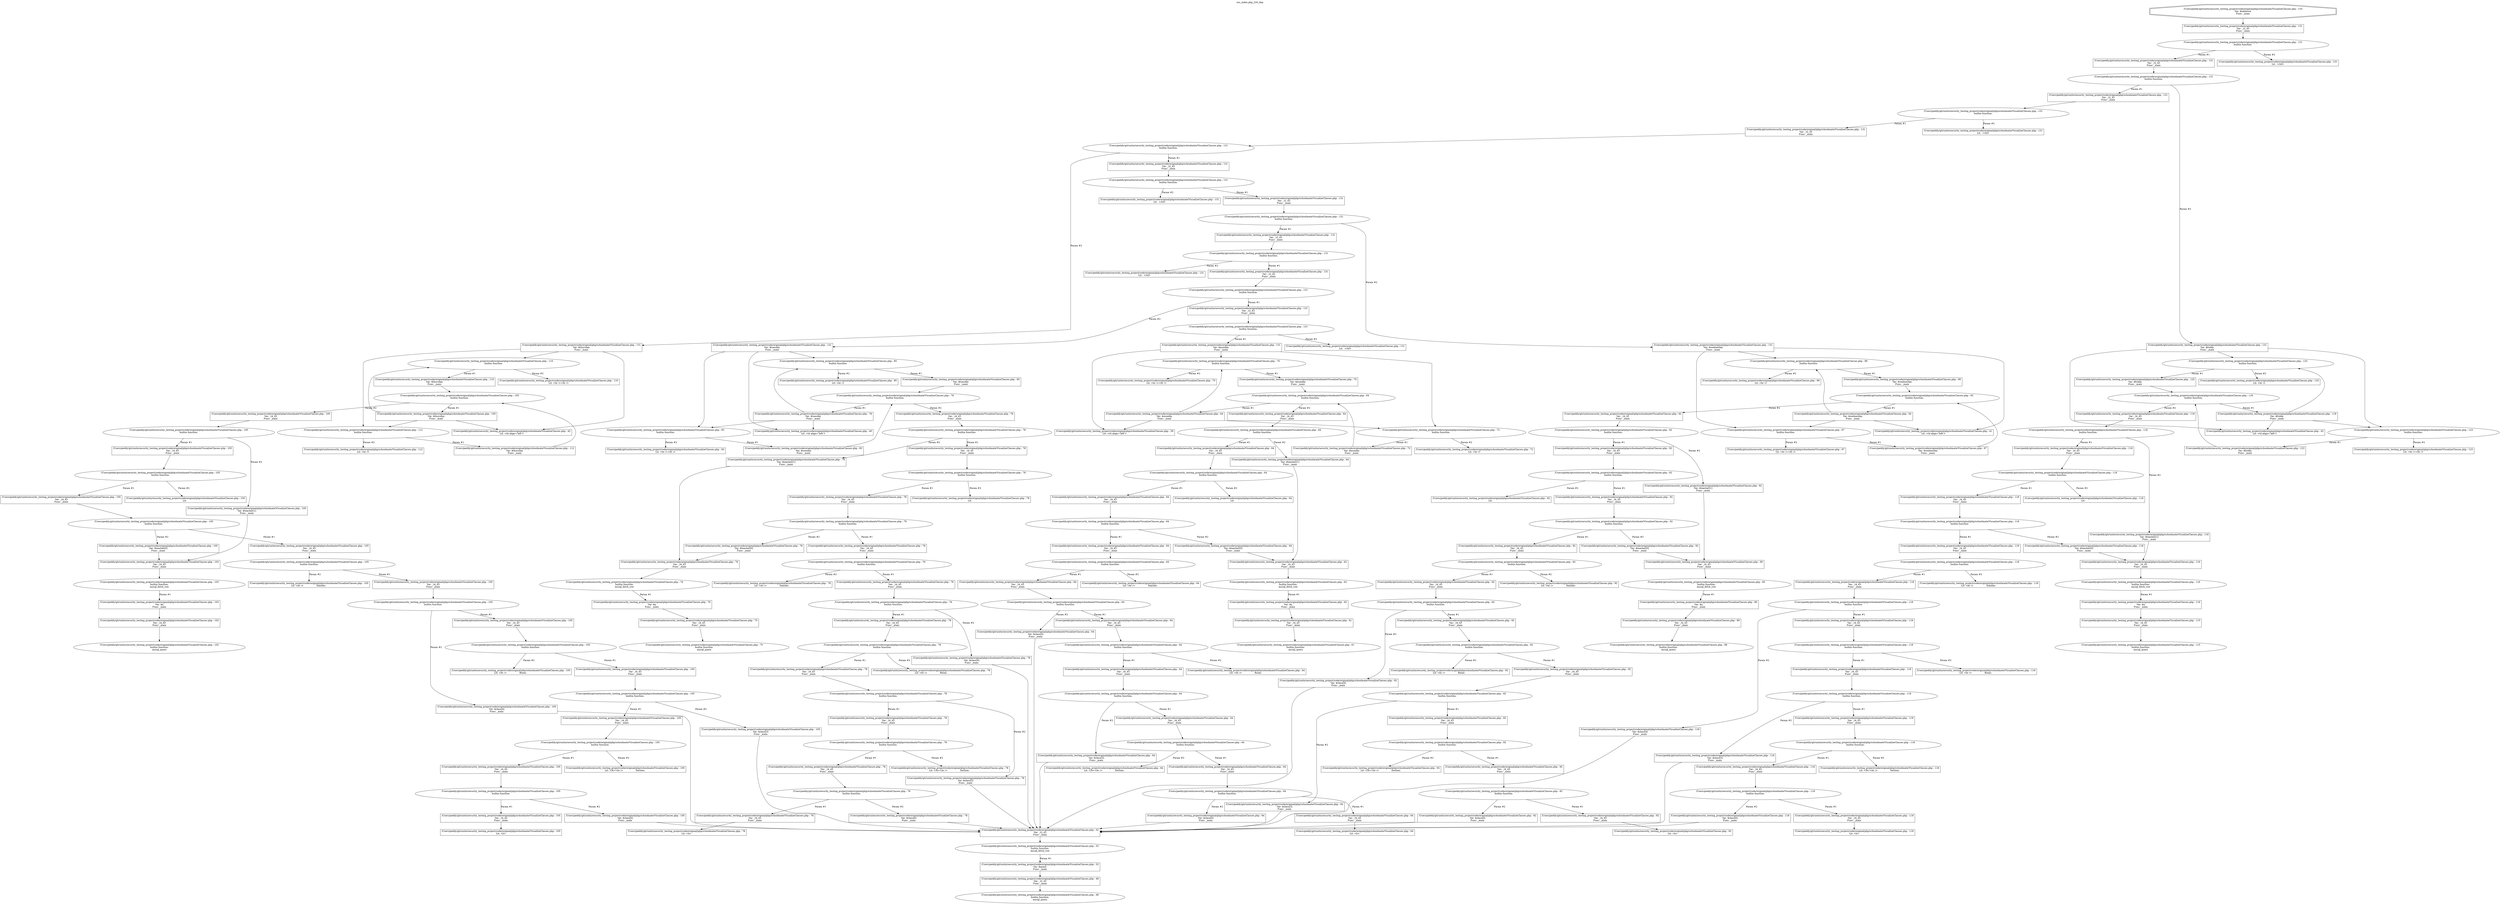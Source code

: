 digraph cfg {
  label="xss_index.php_220_dep";
  labelloc=t;
  n1 [shape=doubleoctagon, label="/Users/peddy/git/unitn/security_testing_project/code/original/php/schoolmate/VisualizeClasses.php : 133\nVar: $tablerow\nFunc: _main\n"];
  n2 [shape=box, label="/Users/peddy/git/unitn/security_testing_project/code/original/php/schoolmate/VisualizeClasses.php : 131\nVar: _t2_43\nFunc: _main\n"];
  n3 [shape=ellipse, label="/Users/peddy/git/unitn/security_testing_project/code/original/php/schoolmate/VisualizeClasses.php : 131\nbuiltin function:\n.\n"];
  n4 [shape=box, label="/Users/peddy/git/unitn/security_testing_project/code/original/php/schoolmate/VisualizeClasses.php : 131\nVar: _t2_43\nFunc: _main\n"];
  n5 [shape=ellipse, label="/Users/peddy/git/unitn/security_testing_project/code/original/php/schoolmate/VisualizeClasses.php : 131\nbuiltin function:\n.\n"];
  n6 [shape=box, label="/Users/peddy/git/unitn/security_testing_project/code/original/php/schoolmate/VisualizeClasses.php : 131\nVar: _t2_43\nFunc: _main\n"];
  n7 [shape=ellipse, label="/Users/peddy/git/unitn/security_testing_project/code/original/php/schoolmate/VisualizeClasses.php : 131\nbuiltin function:\n.\n"];
  n8 [shape=box, label="/Users/peddy/git/unitn/security_testing_project/code/original/php/schoolmate/VisualizeClasses.php : 131\nVar: _t2_43\nFunc: _main\n"];
  n9 [shape=ellipse, label="/Users/peddy/git/unitn/security_testing_project/code/original/php/schoolmate/VisualizeClasses.php : 131\nbuiltin function:\n.\n"];
  n10 [shape=box, label="/Users/peddy/git/unitn/security_testing_project/code/original/php/schoolmate/VisualizeClasses.php : 131\nVar: _t2_43\nFunc: _main\n"];
  n11 [shape=ellipse, label="/Users/peddy/git/unitn/security_testing_project/code/original/php/schoolmate/VisualizeClasses.php : 131\nbuiltin function:\n.\n"];
  n12 [shape=box, label="/Users/peddy/git/unitn/security_testing_project/code/original/php/schoolmate/VisualizeClasses.php : 131\nVar: _t2_43\nFunc: _main\n"];
  n13 [shape=ellipse, label="/Users/peddy/git/unitn/security_testing_project/code/original/php/schoolmate/VisualizeClasses.php : 131\nbuiltin function:\n.\n"];
  n14 [shape=box, label="/Users/peddy/git/unitn/security_testing_project/code/original/php/schoolmate/VisualizeClasses.php : 131\nVar: _t2_43\nFunc: _main\n"];
  n15 [shape=ellipse, label="/Users/peddy/git/unitn/security_testing_project/code/original/php/schoolmate/VisualizeClasses.php : 131\nbuiltin function:\n.\n"];
  n16 [shape=box, label="/Users/peddy/git/unitn/security_testing_project/code/original/php/schoolmate/VisualizeClasses.php : 131\nVar: _t2_43\nFunc: _main\n"];
  n17 [shape=ellipse, label="/Users/peddy/git/unitn/security_testing_project/code/original/php/schoolmate/VisualizeClasses.php : 131\nbuiltin function:\n.\n"];
  n18 [shape=box, label="/Users/peddy/git/unitn/security_testing_project/code/original/php/schoolmate/VisualizeClasses.php : 131\nVar: _t2_43\nFunc: _main\n"];
  n19 [shape=ellipse, label="/Users/peddy/git/unitn/security_testing_project/code/original/php/schoolmate/VisualizeClasses.php : 131\nbuiltin function:\n.\n"];
  n20 [shape=box, label="/Users/peddy/git/unitn/security_testing_project/code/original/php/schoolmate/VisualizeClasses.php : 131\nVar: $monday\nFunc: _main\n"];
  n21 [shape=ellipse, label="/Users/peddy/git/unitn/security_testing_project/code/original/php/schoolmate/VisualizeClasses.php : 70\nbuiltin function:\n.\n"];
  n22 [shape=box, label="/Users/peddy/git/unitn/security_testing_project/code/original/php/schoolmate/VisualizeClasses.php : 70\nVar: $monday\nFunc: _main\n"];
  n23 [shape=ellipse, label="/Users/peddy/git/unitn/security_testing_project/code/original/php/schoolmate/VisualizeClasses.php : 64\nbuiltin function:\n.\n"];
  n24 [shape=box, label="/Users/peddy/git/unitn/security_testing_project/code/original/php/schoolmate/VisualizeClasses.php : 64\nVar: $monday\nFunc: _main\n"];
  n25 [shape=box, label="/Users/peddy/git/unitn/security_testing_project/code/original/php/schoolmate/VisualizeClasses.php : 39\nLit: <td align='left'>\n"];
  n26 [shape=ellipse, label="/Users/peddy/git/unitn/security_testing_project/code/original/php/schoolmate/VisualizeClasses.php : 72\nbuiltin function:\n.\n"];
  n27 [shape=box, label="/Users/peddy/git/unitn/security_testing_project/code/original/php/schoolmate/VisualizeClasses.php : 72\nVar: $monday\nFunc: _main\n"];
  n28 [shape=box, label="/Users/peddy/git/unitn/security_testing_project/code/original/php/schoolmate/VisualizeClasses.php : 72\nLit: <br />\n"];
  n29 [shape=box, label="/Users/peddy/git/unitn/security_testing_project/code/original/php/schoolmate/VisualizeClasses.php : 64\nVar: _t4_43\nFunc: _main\n"];
  n30 [shape=ellipse, label="/Users/peddy/git/unitn/security_testing_project/code/original/php/schoolmate/VisualizeClasses.php : 64\nbuiltin function:\n.\n"];
  n31 [shape=box, label="/Users/peddy/git/unitn/security_testing_project/code/original/php/schoolmate/VisualizeClasses.php : 64\nVar: _t4_43\nFunc: _main\n"];
  n32 [shape=ellipse, label="/Users/peddy/git/unitn/security_testing_project/code/original/php/schoolmate/VisualizeClasses.php : 64\nbuiltin function:\n.\n"];
  n33 [shape=box, label="/Users/peddy/git/unitn/security_testing_project/code/original/php/schoolmate/VisualizeClasses.php : 64\nVar: _t4_43\nFunc: _main\n"];
  n34 [shape=ellipse, label="/Users/peddy/git/unitn/security_testing_project/code/original/php/schoolmate/VisualizeClasses.php : 64\nbuiltin function:\n.\n"];
  n35 [shape=box, label="/Users/peddy/git/unitn/security_testing_project/code/original/php/schoolmate/VisualizeClasses.php : 64\nVar: _t4_43\nFunc: _main\n"];
  n36 [shape=ellipse, label="/Users/peddy/git/unitn/security_testing_project/code/original/php/schoolmate/VisualizeClasses.php : 64\nbuiltin function:\n.\n"];
  n37 [shape=box, label="/Users/peddy/git/unitn/security_testing_project/code/original/php/schoolmate/VisualizeClasses.php : 64\nVar: _t4_43\nFunc: _main\n"];
  n38 [shape=ellipse, label="/Users/peddy/git/unitn/security_testing_project/code/original/php/schoolmate/VisualizeClasses.php : 64\nbuiltin function:\n.\n"];
  n39 [shape=box, label="/Users/peddy/git/unitn/security_testing_project/code/original/php/schoolmate/VisualizeClasses.php : 64\nVar: _t4_43\nFunc: _main\n"];
  n40 [shape=ellipse, label="/Users/peddy/git/unitn/security_testing_project/code/original/php/schoolmate/VisualizeClasses.php : 64\nbuiltin function:\n.\n"];
  n41 [shape=box, label="/Users/peddy/git/unitn/security_testing_project/code/original/php/schoolmate/VisualizeClasses.php : 64\nVar: _t4_43\nFunc: _main\n"];
  n42 [shape=ellipse, label="/Users/peddy/git/unitn/security_testing_project/code/original/php/schoolmate/VisualizeClasses.php : 64\nbuiltin function:\n.\n"];
  n43 [shape=box, label="/Users/peddy/git/unitn/security_testing_project/code/original/php/schoolmate/VisualizeClasses.php : 64\nVar: _t4_43\nFunc: _main\n"];
  n44 [shape=ellipse, label="/Users/peddy/git/unitn/security_testing_project/code/original/php/schoolmate/VisualizeClasses.php : 64\nbuiltin function:\n.\n"];
  n45 [shape=box, label="/Users/peddy/git/unitn/security_testing_project/code/original/php/schoolmate/VisualizeClasses.php : 64\nVar: _t4_43\nFunc: _main\n"];
  n46 [shape=ellipse, label="/Users/peddy/git/unitn/security_testing_project/code/original/php/schoolmate/VisualizeClasses.php : 64\nbuiltin function:\n.\n"];
  n47 [shape=box, label="/Users/peddy/git/unitn/security_testing_project/code/original/php/schoolmate/VisualizeClasses.php : 64\nVar: _t4_43\nFunc: _main\n"];
  n48 [shape=box, label="/Users/peddy/git/unitn/security_testing_project/code/original/php/schoolmate/VisualizeClasses.php : 64\nLit: <b>\n"];
  n49 [shape=box, label="/Users/peddy/git/unitn/security_testing_project/code/original/php/schoolmate/VisualizeClasses.php : 64\nVar: $class[0]\nFunc: _main\n"];
  n50 [shape=box, label="/Users/peddy/git/unitn/security_testing_project/code/original/php/schoolmate/VisualizeClasses.php : 52\nVar: _t2_43\nFunc: _main\n"];
  n51 [shape=ellipse, label="/Users/peddy/git/unitn/security_testing_project/code/original/php/schoolmate/VisualizeClasses.php : 52\nbuiltin function:\nmysql_fetch_row\n"];
  n52 [shape=box, label="/Users/peddy/git/unitn/security_testing_project/code/original/php/schoolmate/VisualizeClasses.php : 52\nVar: $query\nFunc: _main\n"];
  n53 [shape=box, label="/Users/peddy/git/unitn/security_testing_project/code/original/php/schoolmate/VisualizeClasses.php : 49\nVar: _t3_43\nFunc: _main\n"];
  n54 [shape=ellipse, label="/Users/peddy/git/unitn/security_testing_project/code/original/php/schoolmate/VisualizeClasses.php : 49\nbuiltin function:\nmysql_query\n"];
  n55 [shape=box, label="/Users/peddy/git/unitn/security_testing_project/code/original/php/schoolmate/VisualizeClasses.php : 64\nLit: </b><br />		   Section: \n"];
  n56 [shape=box, label="/Users/peddy/git/unitn/security_testing_project/code/original/php/schoolmate/VisualizeClasses.php : 64\nVar: $class[3]\nFunc: _main\n"];
  n57 [shape=box, label="/Users/peddy/git/unitn/security_testing_project/code/original/php/schoolmate/VisualizeClasses.php : 64\nLit: <br />		   Room: \n"];
  n58 [shape=box, label="/Users/peddy/git/unitn/security_testing_project/code/original/php/schoolmate/VisualizeClasses.php : 64\nVar: $class[4]\nFunc: _main\n"];
  n59 [shape=box, label="/Users/peddy/git/unitn/security_testing_project/code/original/php/schoolmate/VisualizeClasses.php : 64\nLit: <br />		   Teacher: \n"];
  n60 [shape=box, label="/Users/peddy/git/unitn/security_testing_project/code/original/php/schoolmate/VisualizeClasses.php : 64\nVar: $teacher[0]\nFunc: _main\n"];
  n61 [shape=box, label="/Users/peddy/git/unitn/security_testing_project/code/original/php/schoolmate/VisualizeClasses.php : 62\nVar: _t4_43\nFunc: _main\n"];
  n62 [shape=ellipse, label="/Users/peddy/git/unitn/security_testing_project/code/original/php/schoolmate/VisualizeClasses.php : 62\nbuiltin function:\nmysql_fetch_row\n"];
  n63 [shape=box, label="/Users/peddy/git/unitn/security_testing_project/code/original/php/schoolmate/VisualizeClasses.php : 62\nVar: $q\nFunc: _main\n"];
  n64 [shape=box, label="/Users/peddy/git/unitn/security_testing_project/code/original/php/schoolmate/VisualizeClasses.php : 61\nVar: _t4_43\nFunc: _main\n"];
  n65 [shape=ellipse, label="/Users/peddy/git/unitn/security_testing_project/code/original/php/schoolmate/VisualizeClasses.php : 61\nbuiltin function:\nmysql_query\n"];
  n66 [shape=box, label="/Users/peddy/git/unitn/security_testing_project/code/original/php/schoolmate/VisualizeClasses.php : 64\nLit:  \n"];
  n67 [shape=box, label="/Users/peddy/git/unitn/security_testing_project/code/original/php/schoolmate/VisualizeClasses.php : 64\nVar: $teacher[1]\nFunc: _main\n"];
  n68 [shape=box, label="/Users/peddy/git/unitn/security_testing_project/code/original/php/schoolmate/VisualizeClasses.php : 70\nLit: <br /><br />\n"];
  n69 [shape=box, label="/Users/peddy/git/unitn/security_testing_project/code/original/php/schoolmate/VisualizeClasses.php : 131\nLit: &nbsp;</td>\n"];
  n70 [shape=box, label="/Users/peddy/git/unitn/security_testing_project/code/original/php/schoolmate/VisualizeClasses.php : 131\nVar: $tuesday\nFunc: _main\n"];
  n71 [shape=ellipse, label="/Users/peddy/git/unitn/security_testing_project/code/original/php/schoolmate/VisualizeClasses.php : 85\nbuiltin function:\n.\n"];
  n72 [shape=box, label="/Users/peddy/git/unitn/security_testing_project/code/original/php/schoolmate/VisualizeClasses.php : 85\nVar: $tuesday\nFunc: _main\n"];
  n73 [shape=ellipse, label="/Users/peddy/git/unitn/security_testing_project/code/original/php/schoolmate/VisualizeClasses.php : 78\nbuiltin function:\n.\n"];
  n74 [shape=box, label="/Users/peddy/git/unitn/security_testing_project/code/original/php/schoolmate/VisualizeClasses.php : 78\nVar: $tuesday\nFunc: _main\n"];
  n75 [shape=ellipse, label="/Users/peddy/git/unitn/security_testing_project/code/original/php/schoolmate/VisualizeClasses.php : 83\nbuiltin function:\n.\n"];
  n76 [shape=box, label="/Users/peddy/git/unitn/security_testing_project/code/original/php/schoolmate/VisualizeClasses.php : 83\nVar: $tuesday\nFunc: _main\n"];
  n77 [shape=box, label="/Users/peddy/git/unitn/security_testing_project/code/original/php/schoolmate/VisualizeClasses.php : 83\nLit: <br /><br />\n"];
  n78 [shape=box, label="/Users/peddy/git/unitn/security_testing_project/code/original/php/schoolmate/VisualizeClasses.php : 40\nLit: <td align='left'>\n"];
  n79 [shape=box, label="/Users/peddy/git/unitn/security_testing_project/code/original/php/schoolmate/VisualizeClasses.php : 78\nVar: _t4_43\nFunc: _main\n"];
  n80 [shape=ellipse, label="/Users/peddy/git/unitn/security_testing_project/code/original/php/schoolmate/VisualizeClasses.php : 78\nbuiltin function:\n.\n"];
  n81 [shape=box, label="/Users/peddy/git/unitn/security_testing_project/code/original/php/schoolmate/VisualizeClasses.php : 78\nVar: _t4_43\nFunc: _main\n"];
  n82 [shape=ellipse, label="/Users/peddy/git/unitn/security_testing_project/code/original/php/schoolmate/VisualizeClasses.php : 78\nbuiltin function:\n.\n"];
  n83 [shape=box, label="/Users/peddy/git/unitn/security_testing_project/code/original/php/schoolmate/VisualizeClasses.php : 78\nVar: _t4_43\nFunc: _main\n"];
  n84 [shape=ellipse, label="/Users/peddy/git/unitn/security_testing_project/code/original/php/schoolmate/VisualizeClasses.php : 78\nbuiltin function:\n.\n"];
  n85 [shape=box, label="/Users/peddy/git/unitn/security_testing_project/code/original/php/schoolmate/VisualizeClasses.php : 78\nVar: _t4_43\nFunc: _main\n"];
  n86 [shape=ellipse, label="/Users/peddy/git/unitn/security_testing_project/code/original/php/schoolmate/VisualizeClasses.php : 78\nbuiltin function:\n.\n"];
  n87 [shape=box, label="/Users/peddy/git/unitn/security_testing_project/code/original/php/schoolmate/VisualizeClasses.php : 78\nVar: _t4_43\nFunc: _main\n"];
  n88 [shape=ellipse, label="/Users/peddy/git/unitn/security_testing_project/code/original/php/schoolmate/VisualizeClasses.php : 78\nbuiltin function:\n.\n"];
  n89 [shape=box, label="/Users/peddy/git/unitn/security_testing_project/code/original/php/schoolmate/VisualizeClasses.php : 78\nVar: _t4_43\nFunc: _main\n"];
  n90 [shape=ellipse, label="/Users/peddy/git/unitn/security_testing_project/code/original/php/schoolmate/VisualizeClasses.php : 78\nbuiltin function:\n.\n"];
  n91 [shape=box, label="/Users/peddy/git/unitn/security_testing_project/code/original/php/schoolmate/VisualizeClasses.php : 78\nVar: _t4_43\nFunc: _main\n"];
  n92 [shape=ellipse, label="/Users/peddy/git/unitn/security_testing_project/code/original/php/schoolmate/VisualizeClasses.php : 78\nbuiltin function:\n.\n"];
  n93 [shape=box, label="/Users/peddy/git/unitn/security_testing_project/code/original/php/schoolmate/VisualizeClasses.php : 78\nVar: _t4_43\nFunc: _main\n"];
  n94 [shape=ellipse, label="/Users/peddy/git/unitn/security_testing_project/code/original/php/schoolmate/VisualizeClasses.php : 78\nbuiltin function:\n.\n"];
  n95 [shape=box, label="/Users/peddy/git/unitn/security_testing_project/code/original/php/schoolmate/VisualizeClasses.php : 78\nVar: _t4_43\nFunc: _main\n"];
  n96 [shape=ellipse, label="/Users/peddy/git/unitn/security_testing_project/code/original/php/schoolmate/VisualizeClasses.php : 78\nbuiltin function:\n.\n"];
  n97 [shape=box, label="/Users/peddy/git/unitn/security_testing_project/code/original/php/schoolmate/VisualizeClasses.php : 78\nVar: _t4_43\nFunc: _main\n"];
  n98 [shape=box, label="/Users/peddy/git/unitn/security_testing_project/code/original/php/schoolmate/VisualizeClasses.php : 78\nLit: <b>\n"];
  n99 [shape=box, label="/Users/peddy/git/unitn/security_testing_project/code/original/php/schoolmate/VisualizeClasses.php : 78\nVar: $class[0]\nFunc: _main\n"];
  n100 [shape=box, label="/Users/peddy/git/unitn/security_testing_project/code/original/php/schoolmate/VisualizeClasses.php : 78\nLit: </b><br />		   Section: \n"];
  n101 [shape=box, label="/Users/peddy/git/unitn/security_testing_project/code/original/php/schoolmate/VisualizeClasses.php : 78\nVar: $class[3]\nFunc: _main\n"];
  n102 [shape=box, label="/Users/peddy/git/unitn/security_testing_project/code/original/php/schoolmate/VisualizeClasses.php : 78\nLit: <br />		   Room: \n"];
  n103 [shape=box, label="/Users/peddy/git/unitn/security_testing_project/code/original/php/schoolmate/VisualizeClasses.php : 78\nVar: $class[4]\nFunc: _main\n"];
  n104 [shape=box, label="/Users/peddy/git/unitn/security_testing_project/code/original/php/schoolmate/VisualizeClasses.php : 78\nLit: <br />		   Teacher: \n"];
  n105 [shape=box, label="/Users/peddy/git/unitn/security_testing_project/code/original/php/schoolmate/VisualizeClasses.php : 78\nVar: $teacher[0]\nFunc: _main\n"];
  n106 [shape=box, label="/Users/peddy/git/unitn/security_testing_project/code/original/php/schoolmate/VisualizeClasses.php : 76\nVar: _t4_43\nFunc: _main\n"];
  n107 [shape=ellipse, label="/Users/peddy/git/unitn/security_testing_project/code/original/php/schoolmate/VisualizeClasses.php : 76\nbuiltin function:\nmysql_fetch_row\n"];
  n108 [shape=box, label="/Users/peddy/git/unitn/security_testing_project/code/original/php/schoolmate/VisualizeClasses.php : 76\nVar: $q\nFunc: _main\n"];
  n109 [shape=box, label="/Users/peddy/git/unitn/security_testing_project/code/original/php/schoolmate/VisualizeClasses.php : 75\nVar: _t4_43\nFunc: _main\n"];
  n110 [shape=ellipse, label="/Users/peddy/git/unitn/security_testing_project/code/original/php/schoolmate/VisualizeClasses.php : 75\nbuiltin function:\nmysql_query\n"];
  n111 [shape=box, label="/Users/peddy/git/unitn/security_testing_project/code/original/php/schoolmate/VisualizeClasses.php : 78\nLit:  \n"];
  n112 [shape=box, label="/Users/peddy/git/unitn/security_testing_project/code/original/php/schoolmate/VisualizeClasses.php : 78\nVar: $teacher[1]\nFunc: _main\n"];
  n113 [shape=box, label="/Users/peddy/git/unitn/security_testing_project/code/original/php/schoolmate/VisualizeClasses.php : 85\nLit: <br />\n"];
  n114 [shape=box, label="/Users/peddy/git/unitn/security_testing_project/code/original/php/schoolmate/VisualizeClasses.php : 131\nLit: &nbsp;</td>\n"];
  n115 [shape=box, label="/Users/peddy/git/unitn/security_testing_project/code/original/php/schoolmate/VisualizeClasses.php : 131\nVar: $wednesday\nFunc: _main\n"];
  n116 [shape=ellipse, label="/Users/peddy/git/unitn/security_testing_project/code/original/php/schoolmate/VisualizeClasses.php : 99\nbuiltin function:\n.\n"];
  n117 [shape=box, label="/Users/peddy/git/unitn/security_testing_project/code/original/php/schoolmate/VisualizeClasses.php : 99\nVar: $wednesday\nFunc: _main\n"];
  n118 [shape=ellipse, label="/Users/peddy/git/unitn/security_testing_project/code/original/php/schoolmate/VisualizeClasses.php : 92\nbuiltin function:\n.\n"];
  n119 [shape=box, label="/Users/peddy/git/unitn/security_testing_project/code/original/php/schoolmate/VisualizeClasses.php : 92\nVar: $wednesday\nFunc: _main\n"];
  n120 [shape=box, label="/Users/peddy/git/unitn/security_testing_project/code/original/php/schoolmate/VisualizeClasses.php : 41\nLit: <td align='left'>\n"];
  n121 [shape=ellipse, label="/Users/peddy/git/unitn/security_testing_project/code/original/php/schoolmate/VisualizeClasses.php : 97\nbuiltin function:\n.\n"];
  n122 [shape=box, label="/Users/peddy/git/unitn/security_testing_project/code/original/php/schoolmate/VisualizeClasses.php : 97\nVar: $wednesday\nFunc: _main\n"];
  n123 [shape=box, label="/Users/peddy/git/unitn/security_testing_project/code/original/php/schoolmate/VisualizeClasses.php : 97\nLit: <br /><br />\n"];
  n124 [shape=box, label="/Users/peddy/git/unitn/security_testing_project/code/original/php/schoolmate/VisualizeClasses.php : 92\nVar: _t4_43\nFunc: _main\n"];
  n125 [shape=ellipse, label="/Users/peddy/git/unitn/security_testing_project/code/original/php/schoolmate/VisualizeClasses.php : 92\nbuiltin function:\n.\n"];
  n126 [shape=box, label="/Users/peddy/git/unitn/security_testing_project/code/original/php/schoolmate/VisualizeClasses.php : 92\nVar: _t4_43\nFunc: _main\n"];
  n127 [shape=ellipse, label="/Users/peddy/git/unitn/security_testing_project/code/original/php/schoolmate/VisualizeClasses.php : 92\nbuiltin function:\n.\n"];
  n128 [shape=box, label="/Users/peddy/git/unitn/security_testing_project/code/original/php/schoolmate/VisualizeClasses.php : 92\nVar: _t4_43\nFunc: _main\n"];
  n129 [shape=ellipse, label="/Users/peddy/git/unitn/security_testing_project/code/original/php/schoolmate/VisualizeClasses.php : 92\nbuiltin function:\n.\n"];
  n130 [shape=box, label="/Users/peddy/git/unitn/security_testing_project/code/original/php/schoolmate/VisualizeClasses.php : 92\nVar: _t4_43\nFunc: _main\n"];
  n131 [shape=ellipse, label="/Users/peddy/git/unitn/security_testing_project/code/original/php/schoolmate/VisualizeClasses.php : 92\nbuiltin function:\n.\n"];
  n132 [shape=box, label="/Users/peddy/git/unitn/security_testing_project/code/original/php/schoolmate/VisualizeClasses.php : 92\nVar: _t4_43\nFunc: _main\n"];
  n133 [shape=ellipse, label="/Users/peddy/git/unitn/security_testing_project/code/original/php/schoolmate/VisualizeClasses.php : 92\nbuiltin function:\n.\n"];
  n134 [shape=box, label="/Users/peddy/git/unitn/security_testing_project/code/original/php/schoolmate/VisualizeClasses.php : 92\nVar: _t4_43\nFunc: _main\n"];
  n135 [shape=ellipse, label="/Users/peddy/git/unitn/security_testing_project/code/original/php/schoolmate/VisualizeClasses.php : 92\nbuiltin function:\n.\n"];
  n136 [shape=box, label="/Users/peddy/git/unitn/security_testing_project/code/original/php/schoolmate/VisualizeClasses.php : 92\nVar: _t4_43\nFunc: _main\n"];
  n137 [shape=ellipse, label="/Users/peddy/git/unitn/security_testing_project/code/original/php/schoolmate/VisualizeClasses.php : 92\nbuiltin function:\n.\n"];
  n138 [shape=box, label="/Users/peddy/git/unitn/security_testing_project/code/original/php/schoolmate/VisualizeClasses.php : 92\nVar: _t4_43\nFunc: _main\n"];
  n139 [shape=ellipse, label="/Users/peddy/git/unitn/security_testing_project/code/original/php/schoolmate/VisualizeClasses.php : 92\nbuiltin function:\n.\n"];
  n140 [shape=box, label="/Users/peddy/git/unitn/security_testing_project/code/original/php/schoolmate/VisualizeClasses.php : 92\nVar: _t4_43\nFunc: _main\n"];
  n141 [shape=ellipse, label="/Users/peddy/git/unitn/security_testing_project/code/original/php/schoolmate/VisualizeClasses.php : 92\nbuiltin function:\n.\n"];
  n142 [shape=box, label="/Users/peddy/git/unitn/security_testing_project/code/original/php/schoolmate/VisualizeClasses.php : 92\nVar: _t4_43\nFunc: _main\n"];
  n143 [shape=box, label="/Users/peddy/git/unitn/security_testing_project/code/original/php/schoolmate/VisualizeClasses.php : 92\nLit: <b>\n"];
  n144 [shape=box, label="/Users/peddy/git/unitn/security_testing_project/code/original/php/schoolmate/VisualizeClasses.php : 92\nVar: $class[0]\nFunc: _main\n"];
  n145 [shape=box, label="/Users/peddy/git/unitn/security_testing_project/code/original/php/schoolmate/VisualizeClasses.php : 92\nLit: </b><br />		   Section: \n"];
  n146 [shape=box, label="/Users/peddy/git/unitn/security_testing_project/code/original/php/schoolmate/VisualizeClasses.php : 92\nVar: $class[3]\nFunc: _main\n"];
  n147 [shape=box, label="/Users/peddy/git/unitn/security_testing_project/code/original/php/schoolmate/VisualizeClasses.php : 92\nLit: <br />		   Room: \n"];
  n148 [shape=box, label="/Users/peddy/git/unitn/security_testing_project/code/original/php/schoolmate/VisualizeClasses.php : 92\nVar: $class[4]\nFunc: _main\n"];
  n149 [shape=box, label="/Users/peddy/git/unitn/security_testing_project/code/original/php/schoolmate/VisualizeClasses.php : 92\nLit: <br />		   Teacher: \n"];
  n150 [shape=box, label="/Users/peddy/git/unitn/security_testing_project/code/original/php/schoolmate/VisualizeClasses.php : 92\nVar: $teacher[0]\nFunc: _main\n"];
  n151 [shape=box, label="/Users/peddy/git/unitn/security_testing_project/code/original/php/schoolmate/VisualizeClasses.php : 90\nVar: _t4_43\nFunc: _main\n"];
  n152 [shape=ellipse, label="/Users/peddy/git/unitn/security_testing_project/code/original/php/schoolmate/VisualizeClasses.php : 90\nbuiltin function:\nmysql_fetch_row\n"];
  n153 [shape=box, label="/Users/peddy/git/unitn/security_testing_project/code/original/php/schoolmate/VisualizeClasses.php : 90\nVar: $q\nFunc: _main\n"];
  n154 [shape=box, label="/Users/peddy/git/unitn/security_testing_project/code/original/php/schoolmate/VisualizeClasses.php : 89\nVar: _t4_43\nFunc: _main\n"];
  n155 [shape=ellipse, label="/Users/peddy/git/unitn/security_testing_project/code/original/php/schoolmate/VisualizeClasses.php : 89\nbuiltin function:\nmysql_query\n"];
  n156 [shape=box, label="/Users/peddy/git/unitn/security_testing_project/code/original/php/schoolmate/VisualizeClasses.php : 92\nLit:  \n"];
  n157 [shape=box, label="/Users/peddy/git/unitn/security_testing_project/code/original/php/schoolmate/VisualizeClasses.php : 92\nVar: $teacher[1]\nFunc: _main\n"];
  n158 [shape=box, label="/Users/peddy/git/unitn/security_testing_project/code/original/php/schoolmate/VisualizeClasses.php : 99\nLit: <br />\n"];
  n159 [shape=box, label="/Users/peddy/git/unitn/security_testing_project/code/original/php/schoolmate/VisualizeClasses.php : 131\nLit: &nbsp;</td>\n"];
  n160 [shape=box, label="/Users/peddy/git/unitn/security_testing_project/code/original/php/schoolmate/VisualizeClasses.php : 131\nVar: $thursday\nFunc: _main\n"];
  n161 [shape=ellipse, label="/Users/peddy/git/unitn/security_testing_project/code/original/php/schoolmate/VisualizeClasses.php : 110\nbuiltin function:\n.\n"];
  n162 [shape=box, label="/Users/peddy/git/unitn/security_testing_project/code/original/php/schoolmate/VisualizeClasses.php : 110\nVar: $thursday\nFunc: _main\n"];
  n163 [shape=ellipse, label="/Users/peddy/git/unitn/security_testing_project/code/original/php/schoolmate/VisualizeClasses.php : 105\nbuiltin function:\n.\n"];
  n164 [shape=box, label="/Users/peddy/git/unitn/security_testing_project/code/original/php/schoolmate/VisualizeClasses.php : 105\nVar: $thursday\nFunc: _main\n"];
  n165 [shape=box, label="/Users/peddy/git/unitn/security_testing_project/code/original/php/schoolmate/VisualizeClasses.php : 42\nLit: <td align='left'>\n"];
  n166 [shape=ellipse, label="/Users/peddy/git/unitn/security_testing_project/code/original/php/schoolmate/VisualizeClasses.php : 112\nbuiltin function:\n.\n"];
  n167 [shape=box, label="/Users/peddy/git/unitn/security_testing_project/code/original/php/schoolmate/VisualizeClasses.php : 112\nVar: $thursday\nFunc: _main\n"];
  n168 [shape=box, label="/Users/peddy/git/unitn/security_testing_project/code/original/php/schoolmate/VisualizeClasses.php : 112\nLit: <br />\n"];
  n169 [shape=box, label="/Users/peddy/git/unitn/security_testing_project/code/original/php/schoolmate/VisualizeClasses.php : 105\nVar: _t4_43\nFunc: _main\n"];
  n170 [shape=ellipse, label="/Users/peddy/git/unitn/security_testing_project/code/original/php/schoolmate/VisualizeClasses.php : 105\nbuiltin function:\n.\n"];
  n171 [shape=box, label="/Users/peddy/git/unitn/security_testing_project/code/original/php/schoolmate/VisualizeClasses.php : 105\nVar: _t4_43\nFunc: _main\n"];
  n172 [shape=ellipse, label="/Users/peddy/git/unitn/security_testing_project/code/original/php/schoolmate/VisualizeClasses.php : 105\nbuiltin function:\n.\n"];
  n173 [shape=box, label="/Users/peddy/git/unitn/security_testing_project/code/original/php/schoolmate/VisualizeClasses.php : 105\nVar: _t4_43\nFunc: _main\n"];
  n174 [shape=ellipse, label="/Users/peddy/git/unitn/security_testing_project/code/original/php/schoolmate/VisualizeClasses.php : 105\nbuiltin function:\n.\n"];
  n175 [shape=box, label="/Users/peddy/git/unitn/security_testing_project/code/original/php/schoolmate/VisualizeClasses.php : 105\nVar: _t4_43\nFunc: _main\n"];
  n176 [shape=ellipse, label="/Users/peddy/git/unitn/security_testing_project/code/original/php/schoolmate/VisualizeClasses.php : 105\nbuiltin function:\n.\n"];
  n177 [shape=box, label="/Users/peddy/git/unitn/security_testing_project/code/original/php/schoolmate/VisualizeClasses.php : 105\nVar: _t4_43\nFunc: _main\n"];
  n178 [shape=ellipse, label="/Users/peddy/git/unitn/security_testing_project/code/original/php/schoolmate/VisualizeClasses.php : 105\nbuiltin function:\n.\n"];
  n179 [shape=box, label="/Users/peddy/git/unitn/security_testing_project/code/original/php/schoolmate/VisualizeClasses.php : 105\nVar: _t4_43\nFunc: _main\n"];
  n180 [shape=ellipse, label="/Users/peddy/git/unitn/security_testing_project/code/original/php/schoolmate/VisualizeClasses.php : 105\nbuiltin function:\n.\n"];
  n181 [shape=box, label="/Users/peddy/git/unitn/security_testing_project/code/original/php/schoolmate/VisualizeClasses.php : 105\nVar: _t4_43\nFunc: _main\n"];
  n182 [shape=ellipse, label="/Users/peddy/git/unitn/security_testing_project/code/original/php/schoolmate/VisualizeClasses.php : 105\nbuiltin function:\n.\n"];
  n183 [shape=box, label="/Users/peddy/git/unitn/security_testing_project/code/original/php/schoolmate/VisualizeClasses.php : 105\nVar: _t4_43\nFunc: _main\n"];
  n184 [shape=ellipse, label="/Users/peddy/git/unitn/security_testing_project/code/original/php/schoolmate/VisualizeClasses.php : 105\nbuiltin function:\n.\n"];
  n185 [shape=box, label="/Users/peddy/git/unitn/security_testing_project/code/original/php/schoolmate/VisualizeClasses.php : 105\nVar: _t4_43\nFunc: _main\n"];
  n186 [shape=ellipse, label="/Users/peddy/git/unitn/security_testing_project/code/original/php/schoolmate/VisualizeClasses.php : 105\nbuiltin function:\n.\n"];
  n187 [shape=box, label="/Users/peddy/git/unitn/security_testing_project/code/original/php/schoolmate/VisualizeClasses.php : 105\nVar: _t4_43\nFunc: _main\n"];
  n188 [shape=box, label="/Users/peddy/git/unitn/security_testing_project/code/original/php/schoolmate/VisualizeClasses.php : 105\nLit: <b>\n"];
  n189 [shape=box, label="/Users/peddy/git/unitn/security_testing_project/code/original/php/schoolmate/VisualizeClasses.php : 105\nVar: $class[0]\nFunc: _main\n"];
  n190 [shape=box, label="/Users/peddy/git/unitn/security_testing_project/code/original/php/schoolmate/VisualizeClasses.php : 105\nLit: </b><br />		   Section: \n"];
  n191 [shape=box, label="/Users/peddy/git/unitn/security_testing_project/code/original/php/schoolmate/VisualizeClasses.php : 105\nVar: $class[3]\nFunc: _main\n"];
  n192 [shape=box, label="/Users/peddy/git/unitn/security_testing_project/code/original/php/schoolmate/VisualizeClasses.php : 105\nLit: <br />		   Room: \n"];
  n193 [shape=box, label="/Users/peddy/git/unitn/security_testing_project/code/original/php/schoolmate/VisualizeClasses.php : 105\nVar: $class[4]\nFunc: _main\n"];
  n194 [shape=box, label="/Users/peddy/git/unitn/security_testing_project/code/original/php/schoolmate/VisualizeClasses.php : 105\nLit: <br />		   Teacher: \n"];
  n195 [shape=box, label="/Users/peddy/git/unitn/security_testing_project/code/original/php/schoolmate/VisualizeClasses.php : 105\nVar: $teacher[0]\nFunc: _main\n"];
  n196 [shape=box, label="/Users/peddy/git/unitn/security_testing_project/code/original/php/schoolmate/VisualizeClasses.php : 103\nVar: _t4_43\nFunc: _main\n"];
  n197 [shape=ellipse, label="/Users/peddy/git/unitn/security_testing_project/code/original/php/schoolmate/VisualizeClasses.php : 103\nbuiltin function:\nmysql_fetch_row\n"];
  n198 [shape=box, label="/Users/peddy/git/unitn/security_testing_project/code/original/php/schoolmate/VisualizeClasses.php : 103\nVar: $q\nFunc: _main\n"];
  n199 [shape=box, label="/Users/peddy/git/unitn/security_testing_project/code/original/php/schoolmate/VisualizeClasses.php : 102\nVar: _t4_43\nFunc: _main\n"];
  n200 [shape=ellipse, label="/Users/peddy/git/unitn/security_testing_project/code/original/php/schoolmate/VisualizeClasses.php : 102\nbuiltin function:\nmysql_query\n"];
  n201 [shape=box, label="/Users/peddy/git/unitn/security_testing_project/code/original/php/schoolmate/VisualizeClasses.php : 105\nLit:  \n"];
  n202 [shape=box, label="/Users/peddy/git/unitn/security_testing_project/code/original/php/schoolmate/VisualizeClasses.php : 105\nVar: $teacher[1]\nFunc: _main\n"];
  n203 [shape=box, label="/Users/peddy/git/unitn/security_testing_project/code/original/php/schoolmate/VisualizeClasses.php : 110\nLit: <br /><br />\n"];
  n204 [shape=box, label="/Users/peddy/git/unitn/security_testing_project/code/original/php/schoolmate/VisualizeClasses.php : 131\nLit: &nbsp;</td>\n"];
  n205 [shape=box, label="/Users/peddy/git/unitn/security_testing_project/code/original/php/schoolmate/VisualizeClasses.php : 131\nVar: $friday\nFunc: _main\n"];
  n206 [shape=box, label="/Users/peddy/git/unitn/security_testing_project/code/original/php/schoolmate/VisualizeClasses.php : 43\nLit: <td align='left'>\n"];
  n207 [shape=ellipse, label="/Users/peddy/git/unitn/security_testing_project/code/original/php/schoolmate/VisualizeClasses.php : 125\nbuiltin function:\n.\n"];
  n208 [shape=box, label="/Users/peddy/git/unitn/security_testing_project/code/original/php/schoolmate/VisualizeClasses.php : 125\nVar: $friday\nFunc: _main\n"];
  n209 [shape=ellipse, label="/Users/peddy/git/unitn/security_testing_project/code/original/php/schoolmate/VisualizeClasses.php : 118\nbuiltin function:\n.\n"];
  n210 [shape=box, label="/Users/peddy/git/unitn/security_testing_project/code/original/php/schoolmate/VisualizeClasses.php : 118\nVar: $friday\nFunc: _main\n"];
  n211 [shape=ellipse, label="/Users/peddy/git/unitn/security_testing_project/code/original/php/schoolmate/VisualizeClasses.php : 123\nbuiltin function:\n.\n"];
  n212 [shape=box, label="/Users/peddy/git/unitn/security_testing_project/code/original/php/schoolmate/VisualizeClasses.php : 123\nVar: $friday\nFunc: _main\n"];
  n213 [shape=box, label="/Users/peddy/git/unitn/security_testing_project/code/original/php/schoolmate/VisualizeClasses.php : 123\nLit: <br /><br />\n"];
  n214 [shape=box, label="/Users/peddy/git/unitn/security_testing_project/code/original/php/schoolmate/VisualizeClasses.php : 118\nVar: _t4_43\nFunc: _main\n"];
  n215 [shape=ellipse, label="/Users/peddy/git/unitn/security_testing_project/code/original/php/schoolmate/VisualizeClasses.php : 118\nbuiltin function:\n.\n"];
  n216 [shape=box, label="/Users/peddy/git/unitn/security_testing_project/code/original/php/schoolmate/VisualizeClasses.php : 118\nVar: _t4_43\nFunc: _main\n"];
  n217 [shape=ellipse, label="/Users/peddy/git/unitn/security_testing_project/code/original/php/schoolmate/VisualizeClasses.php : 118\nbuiltin function:\n.\n"];
  n218 [shape=box, label="/Users/peddy/git/unitn/security_testing_project/code/original/php/schoolmate/VisualizeClasses.php : 118\nVar: _t4_43\nFunc: _main\n"];
  n219 [shape=ellipse, label="/Users/peddy/git/unitn/security_testing_project/code/original/php/schoolmate/VisualizeClasses.php : 118\nbuiltin function:\n.\n"];
  n220 [shape=box, label="/Users/peddy/git/unitn/security_testing_project/code/original/php/schoolmate/VisualizeClasses.php : 118\nVar: _t4_43\nFunc: _main\n"];
  n221 [shape=ellipse, label="/Users/peddy/git/unitn/security_testing_project/code/original/php/schoolmate/VisualizeClasses.php : 118\nbuiltin function:\n.\n"];
  n222 [shape=box, label="/Users/peddy/git/unitn/security_testing_project/code/original/php/schoolmate/VisualizeClasses.php : 118\nVar: _t4_43\nFunc: _main\n"];
  n223 [shape=ellipse, label="/Users/peddy/git/unitn/security_testing_project/code/original/php/schoolmate/VisualizeClasses.php : 118\nbuiltin function:\n.\n"];
  n224 [shape=box, label="/Users/peddy/git/unitn/security_testing_project/code/original/php/schoolmate/VisualizeClasses.php : 118\nVar: _t4_43\nFunc: _main\n"];
  n225 [shape=ellipse, label="/Users/peddy/git/unitn/security_testing_project/code/original/php/schoolmate/VisualizeClasses.php : 118\nbuiltin function:\n.\n"];
  n226 [shape=box, label="/Users/peddy/git/unitn/security_testing_project/code/original/php/schoolmate/VisualizeClasses.php : 118\nVar: _t4_43\nFunc: _main\n"];
  n227 [shape=ellipse, label="/Users/peddy/git/unitn/security_testing_project/code/original/php/schoolmate/VisualizeClasses.php : 118\nbuiltin function:\n.\n"];
  n228 [shape=box, label="/Users/peddy/git/unitn/security_testing_project/code/original/php/schoolmate/VisualizeClasses.php : 118\nVar: _t4_43\nFunc: _main\n"];
  n229 [shape=ellipse, label="/Users/peddy/git/unitn/security_testing_project/code/original/php/schoolmate/VisualizeClasses.php : 118\nbuiltin function:\n.\n"];
  n230 [shape=box, label="/Users/peddy/git/unitn/security_testing_project/code/original/php/schoolmate/VisualizeClasses.php : 118\nVar: _t4_43\nFunc: _main\n"];
  n231 [shape=ellipse, label="/Users/peddy/git/unitn/security_testing_project/code/original/php/schoolmate/VisualizeClasses.php : 118\nbuiltin function:\n.\n"];
  n232 [shape=box, label="/Users/peddy/git/unitn/security_testing_project/code/original/php/schoolmate/VisualizeClasses.php : 118\nVar: _t4_43\nFunc: _main\n"];
  n233 [shape=box, label="/Users/peddy/git/unitn/security_testing_project/code/original/php/schoolmate/VisualizeClasses.php : 118\nLit: <b>\n"];
  n234 [shape=box, label="/Users/peddy/git/unitn/security_testing_project/code/original/php/schoolmate/VisualizeClasses.php : 118\nVar: $class[0]\nFunc: _main\n"];
  n235 [shape=box, label="/Users/peddy/git/unitn/security_testing_project/code/original/php/schoolmate/VisualizeClasses.php : 118\nLit: </b><br />		   Section: \n"];
  n236 [shape=box, label="/Users/peddy/git/unitn/security_testing_project/code/original/php/schoolmate/VisualizeClasses.php : 118\nVar: $class[3]\nFunc: _main\n"];
  n237 [shape=box, label="/Users/peddy/git/unitn/security_testing_project/code/original/php/schoolmate/VisualizeClasses.php : 118\nLit: <br />		   Room: \n"];
  n238 [shape=box, label="/Users/peddy/git/unitn/security_testing_project/code/original/php/schoolmate/VisualizeClasses.php : 118\nVar: $class[4]\nFunc: _main\n"];
  n239 [shape=box, label="/Users/peddy/git/unitn/security_testing_project/code/original/php/schoolmate/VisualizeClasses.php : 118\nLit: <br />		   Teacher: \n"];
  n240 [shape=box, label="/Users/peddy/git/unitn/security_testing_project/code/original/php/schoolmate/VisualizeClasses.php : 118\nVar: $teacher[0]\nFunc: _main\n"];
  n241 [shape=box, label="/Users/peddy/git/unitn/security_testing_project/code/original/php/schoolmate/VisualizeClasses.php : 116\nVar: _t4_43\nFunc: _main\n"];
  n242 [shape=ellipse, label="/Users/peddy/git/unitn/security_testing_project/code/original/php/schoolmate/VisualizeClasses.php : 116\nbuiltin function:\nmysql_fetch_row\n"];
  n243 [shape=box, label="/Users/peddy/git/unitn/security_testing_project/code/original/php/schoolmate/VisualizeClasses.php : 116\nVar: $q\nFunc: _main\n"];
  n244 [shape=box, label="/Users/peddy/git/unitn/security_testing_project/code/original/php/schoolmate/VisualizeClasses.php : 115\nVar: _t4_43\nFunc: _main\n"];
  n245 [shape=ellipse, label="/Users/peddy/git/unitn/security_testing_project/code/original/php/schoolmate/VisualizeClasses.php : 115\nbuiltin function:\nmysql_query\n"];
  n246 [shape=box, label="/Users/peddy/git/unitn/security_testing_project/code/original/php/schoolmate/VisualizeClasses.php : 118\nLit:  \n"];
  n247 [shape=box, label="/Users/peddy/git/unitn/security_testing_project/code/original/php/schoolmate/VisualizeClasses.php : 118\nVar: $teacher[1]\nFunc: _main\n"];
  n248 [shape=box, label="/Users/peddy/git/unitn/security_testing_project/code/original/php/schoolmate/VisualizeClasses.php : 125\nLit: <br />\n"];
  n249 [shape=box, label="/Users/peddy/git/unitn/security_testing_project/code/original/php/schoolmate/VisualizeClasses.php : 131\nLit: &nbsp;</td>\n"];
  n2 -> n3;
  n4 -> n5;
  n6 -> n7;
  n8 -> n9;
  n10 -> n11;
  n12 -> n13;
  n14 -> n15;
  n16 -> n17;
  n18 -> n19;
  n20 -> n21;
  n20 -> n25;
  n20 -> n26;
  n22 -> n23;
  n24 -> n21;
  n24 -> n25;
  n24 -> n26;
  n27 -> n23;
  n26 -> n27[label="Param #1"];
  n26 -> n28[label="Param #2"];
  n23 -> n24[label="Param #1"];
  n23 -> n29[label="Param #2"];
  n29 -> n30;
  n31 -> n32;
  n33 -> n34;
  n35 -> n36;
  n37 -> n38;
  n39 -> n40;
  n41 -> n42;
  n43 -> n44;
  n45 -> n46;
  n47 -> n48;
  n46 -> n47[label="Param #1"];
  n46 -> n49[label="Param #2"];
  n50 -> n51;
  n53 -> n54;
  n52 -> n53;
  n51 -> n52[label="Param #1"];
  n49 -> n50;
  n44 -> n45[label="Param #1"];
  n44 -> n55[label="Param #2"];
  n42 -> n43[label="Param #1"];
  n42 -> n56[label="Param #2"];
  n56 -> n50;
  n40 -> n41[label="Param #1"];
  n40 -> n57[label="Param #2"];
  n38 -> n39[label="Param #1"];
  n38 -> n58[label="Param #2"];
  n58 -> n50;
  n36 -> n37[label="Param #1"];
  n36 -> n59[label="Param #2"];
  n34 -> n35[label="Param #1"];
  n34 -> n60[label="Param #2"];
  n61 -> n62;
  n64 -> n65;
  n63 -> n64;
  n62 -> n63[label="Param #1"];
  n60 -> n61;
  n32 -> n33[label="Param #1"];
  n32 -> n66[label="Param #2"];
  n30 -> n31[label="Param #1"];
  n30 -> n67[label="Param #2"];
  n67 -> n61;
  n21 -> n22[label="Param #1"];
  n21 -> n68[label="Param #2"];
  n19 -> n20[label="Param #1"];
  n19 -> n69[label="Param #2"];
  n17 -> n18[label="Param #1"];
  n17 -> n70[label="Param #2"];
  n70 -> n71;
  n70 -> n75;
  n70 -> n78;
  n72 -> n73;
  n74 -> n71;
  n74 -> n75;
  n74 -> n78;
  n76 -> n73;
  n75 -> n76[label="Param #1"];
  n75 -> n77[label="Param #2"];
  n73 -> n74[label="Param #1"];
  n73 -> n79[label="Param #2"];
  n79 -> n80;
  n81 -> n82;
  n83 -> n84;
  n85 -> n86;
  n87 -> n88;
  n89 -> n90;
  n91 -> n92;
  n93 -> n94;
  n95 -> n96;
  n97 -> n98;
  n96 -> n97[label="Param #1"];
  n96 -> n99[label="Param #2"];
  n99 -> n50;
  n94 -> n95[label="Param #1"];
  n94 -> n100[label="Param #2"];
  n92 -> n93[label="Param #1"];
  n92 -> n101[label="Param #2"];
  n101 -> n50;
  n90 -> n91[label="Param #1"];
  n90 -> n102[label="Param #2"];
  n88 -> n89[label="Param #1"];
  n88 -> n103[label="Param #2"];
  n103 -> n50;
  n86 -> n87[label="Param #1"];
  n86 -> n104[label="Param #2"];
  n84 -> n85[label="Param #1"];
  n84 -> n105[label="Param #2"];
  n106 -> n107;
  n109 -> n110;
  n108 -> n109;
  n107 -> n108[label="Param #1"];
  n105 -> n106;
  n82 -> n83[label="Param #1"];
  n82 -> n111[label="Param #2"];
  n80 -> n81[label="Param #1"];
  n80 -> n112[label="Param #2"];
  n112 -> n106;
  n71 -> n72[label="Param #1"];
  n71 -> n113[label="Param #2"];
  n15 -> n16[label="Param #1"];
  n15 -> n114[label="Param #2"];
  n13 -> n14[label="Param #1"];
  n13 -> n115[label="Param #2"];
  n115 -> n116;
  n115 -> n120;
  n115 -> n121;
  n117 -> n118;
  n119 -> n116;
  n119 -> n120;
  n119 -> n121;
  n122 -> n118;
  n121 -> n122[label="Param #1"];
  n121 -> n123[label="Param #2"];
  n118 -> n119[label="Param #1"];
  n118 -> n124[label="Param #2"];
  n124 -> n125;
  n126 -> n127;
  n128 -> n129;
  n130 -> n131;
  n132 -> n133;
  n134 -> n135;
  n136 -> n137;
  n138 -> n139;
  n140 -> n141;
  n142 -> n143;
  n141 -> n142[label="Param #1"];
  n141 -> n144[label="Param #2"];
  n144 -> n50;
  n139 -> n140[label="Param #1"];
  n139 -> n145[label="Param #2"];
  n137 -> n138[label="Param #1"];
  n137 -> n146[label="Param #2"];
  n146 -> n50;
  n135 -> n136[label="Param #1"];
  n135 -> n147[label="Param #2"];
  n133 -> n134[label="Param #1"];
  n133 -> n148[label="Param #2"];
  n148 -> n50;
  n131 -> n132[label="Param #1"];
  n131 -> n149[label="Param #2"];
  n129 -> n130[label="Param #1"];
  n129 -> n150[label="Param #2"];
  n151 -> n152;
  n154 -> n155;
  n153 -> n154;
  n152 -> n153[label="Param #1"];
  n150 -> n151;
  n127 -> n128[label="Param #1"];
  n127 -> n156[label="Param #2"];
  n125 -> n126[label="Param #1"];
  n125 -> n157[label="Param #2"];
  n157 -> n151;
  n116 -> n117[label="Param #1"];
  n116 -> n158[label="Param #2"];
  n11 -> n12[label="Param #1"];
  n11 -> n159[label="Param #2"];
  n9 -> n10[label="Param #1"];
  n9 -> n160[label="Param #2"];
  n160 -> n161;
  n160 -> n165;
  n160 -> n166;
  n162 -> n163;
  n164 -> n161;
  n164 -> n165;
  n164 -> n166;
  n167 -> n163;
  n166 -> n167[label="Param #1"];
  n166 -> n168[label="Param #2"];
  n163 -> n164[label="Param #1"];
  n163 -> n169[label="Param #2"];
  n169 -> n170;
  n171 -> n172;
  n173 -> n174;
  n175 -> n176;
  n177 -> n178;
  n179 -> n180;
  n181 -> n182;
  n183 -> n184;
  n185 -> n186;
  n187 -> n188;
  n186 -> n187[label="Param #1"];
  n186 -> n189[label="Param #2"];
  n189 -> n50;
  n184 -> n185[label="Param #1"];
  n184 -> n190[label="Param #2"];
  n182 -> n183[label="Param #1"];
  n182 -> n191[label="Param #2"];
  n191 -> n50;
  n180 -> n181[label="Param #1"];
  n180 -> n192[label="Param #2"];
  n178 -> n179[label="Param #1"];
  n178 -> n193[label="Param #2"];
  n193 -> n50;
  n176 -> n177[label="Param #1"];
  n176 -> n194[label="Param #2"];
  n174 -> n175[label="Param #1"];
  n174 -> n195[label="Param #2"];
  n196 -> n197;
  n199 -> n200;
  n198 -> n199;
  n197 -> n198[label="Param #1"];
  n195 -> n196;
  n172 -> n173[label="Param #1"];
  n172 -> n201[label="Param #2"];
  n170 -> n171[label="Param #1"];
  n170 -> n202[label="Param #2"];
  n202 -> n196;
  n161 -> n162[label="Param #1"];
  n161 -> n203[label="Param #2"];
  n7 -> n8[label="Param #1"];
  n7 -> n204[label="Param #2"];
  n5 -> n6[label="Param #1"];
  n5 -> n205[label="Param #2"];
  n205 -> n206;
  n205 -> n207;
  n205 -> n211;
  n208 -> n209;
  n210 -> n206;
  n210 -> n207;
  n210 -> n211;
  n212 -> n209;
  n211 -> n212[label="Param #1"];
  n211 -> n213[label="Param #2"];
  n209 -> n210[label="Param #1"];
  n209 -> n214[label="Param #2"];
  n214 -> n215;
  n216 -> n217;
  n218 -> n219;
  n220 -> n221;
  n222 -> n223;
  n224 -> n225;
  n226 -> n227;
  n228 -> n229;
  n230 -> n231;
  n232 -> n233;
  n231 -> n232[label="Param #1"];
  n231 -> n234[label="Param #2"];
  n234 -> n50;
  n229 -> n230[label="Param #1"];
  n229 -> n235[label="Param #2"];
  n227 -> n228[label="Param #1"];
  n227 -> n236[label="Param #2"];
  n236 -> n50;
  n225 -> n226[label="Param #1"];
  n225 -> n237[label="Param #2"];
  n223 -> n224[label="Param #1"];
  n223 -> n238[label="Param #2"];
  n238 -> n50;
  n221 -> n222[label="Param #1"];
  n221 -> n239[label="Param #2"];
  n219 -> n220[label="Param #1"];
  n219 -> n240[label="Param #2"];
  n241 -> n242;
  n244 -> n245;
  n243 -> n244;
  n242 -> n243[label="Param #1"];
  n240 -> n241;
  n217 -> n218[label="Param #1"];
  n217 -> n246[label="Param #2"];
  n215 -> n216[label="Param #1"];
  n215 -> n247[label="Param #2"];
  n247 -> n241;
  n207 -> n208[label="Param #1"];
  n207 -> n248[label="Param #2"];
  n3 -> n4[label="Param #1"];
  n3 -> n249[label="Param #2"];
  n1 -> n2;
}
